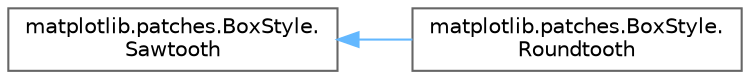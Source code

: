 digraph "Graphical Class Hierarchy"
{
 // LATEX_PDF_SIZE
  bgcolor="transparent";
  edge [fontname=Helvetica,fontsize=10,labelfontname=Helvetica,labelfontsize=10];
  node [fontname=Helvetica,fontsize=10,shape=box,height=0.2,width=0.4];
  rankdir="LR";
  Node0 [id="Node000000",label="matplotlib.patches.BoxStyle.\lSawtooth",height=0.2,width=0.4,color="grey40", fillcolor="white", style="filled",URL="$d2/d64/classmatplotlib_1_1patches_1_1BoxStyle_1_1Sawtooth.html",tooltip=" "];
  Node0 -> Node1 [id="edge3773_Node000000_Node000001",dir="back",color="steelblue1",style="solid",tooltip=" "];
  Node1 [id="Node000001",label="matplotlib.patches.BoxStyle.\lRoundtooth",height=0.2,width=0.4,color="grey40", fillcolor="white", style="filled",URL="$da/d05/classmatplotlib_1_1patches_1_1BoxStyle_1_1Roundtooth.html",tooltip=" "];
}

